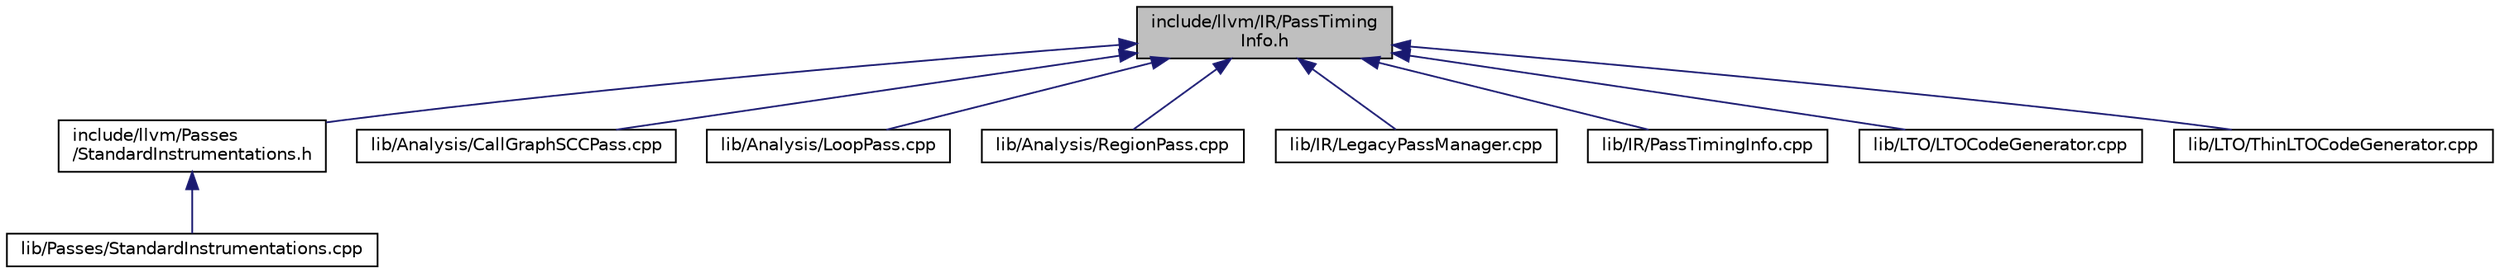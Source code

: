 digraph "include/llvm/IR/PassTimingInfo.h"
{
 // LATEX_PDF_SIZE
  bgcolor="transparent";
  edge [fontname="Helvetica",fontsize="10",labelfontname="Helvetica",labelfontsize="10"];
  node [fontname="Helvetica",fontsize="10",shape="box"];
  Node1 [label="include/llvm/IR/PassTiming\lInfo.h",height=0.2,width=0.4,color="black", fillcolor="grey75", style="filled", fontcolor="black",tooltip="This header defines classes/functions to handle pass execution timing information with interfaces for..."];
  Node1 -> Node2 [dir="back",color="midnightblue",fontsize="10",style="solid",fontname="Helvetica"];
  Node2 [label="include/llvm/Passes\l/StandardInstrumentations.h",height=0.2,width=0.4,color="black",URL="$StandardInstrumentations_8h.html",tooltip="This header defines a class that provides bookkeeping for all standard (i.e in-tree) pass instrumenta..."];
  Node2 -> Node3 [dir="back",color="midnightblue",fontsize="10",style="solid",fontname="Helvetica"];
  Node3 [label="lib/Passes/StandardInstrumentations.cpp",height=0.2,width=0.4,color="black",URL="$StandardInstrumentations_8cpp.html",tooltip="This file defines IR-printing pass instrumentation callbacks as well as StandardInstrumentations clas..."];
  Node1 -> Node4 [dir="back",color="midnightblue",fontsize="10",style="solid",fontname="Helvetica"];
  Node4 [label="lib/Analysis/CallGraphSCCPass.cpp",height=0.2,width=0.4,color="black",URL="$CallGraphSCCPass_8cpp.html",tooltip=" "];
  Node1 -> Node5 [dir="back",color="midnightblue",fontsize="10",style="solid",fontname="Helvetica"];
  Node5 [label="lib/Analysis/LoopPass.cpp",height=0.2,width=0.4,color="black",URL="$LoopPass_8cpp.html",tooltip=" "];
  Node1 -> Node6 [dir="back",color="midnightblue",fontsize="10",style="solid",fontname="Helvetica"];
  Node6 [label="lib/Analysis/RegionPass.cpp",height=0.2,width=0.4,color="black",URL="$RegionPass_8cpp.html",tooltip=" "];
  Node1 -> Node7 [dir="back",color="midnightblue",fontsize="10",style="solid",fontname="Helvetica"];
  Node7 [label="lib/IR/LegacyPassManager.cpp",height=0.2,width=0.4,color="black",URL="$LegacyPassManager_8cpp.html",tooltip=" "];
  Node1 -> Node8 [dir="back",color="midnightblue",fontsize="10",style="solid",fontname="Helvetica"];
  Node8 [label="lib/IR/PassTimingInfo.cpp",height=0.2,width=0.4,color="black",URL="$PassTimingInfo_8cpp.html",tooltip=" "];
  Node1 -> Node9 [dir="back",color="midnightblue",fontsize="10",style="solid",fontname="Helvetica"];
  Node9 [label="lib/LTO/LTOCodeGenerator.cpp",height=0.2,width=0.4,color="black",URL="$LTOCodeGenerator_8cpp.html",tooltip=" "];
  Node1 -> Node10 [dir="back",color="midnightblue",fontsize="10",style="solid",fontname="Helvetica"];
  Node10 [label="lib/LTO/ThinLTOCodeGenerator.cpp",height=0.2,width=0.4,color="black",URL="$ThinLTOCodeGenerator_8cpp.html",tooltip=" "];
}
